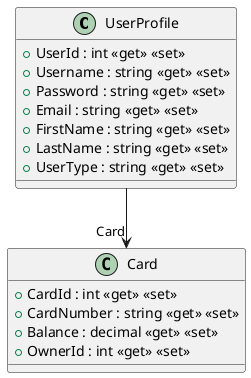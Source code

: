 @startuml
class UserProfile {
    + UserId : int <<get>> <<set>>
    + Username : string <<get>> <<set>>
    + Password : string <<get>> <<set>>
    + Email : string <<get>> <<set>>
    + FirstName : string <<get>> <<set>>
    + LastName : string <<get>> <<set>>
    + UserType : string <<get>> <<set>>
}
class Card {
    + CardId : int <<get>> <<set>>
    + CardNumber : string <<get>> <<set>>
    + Balance : decimal <<get>> <<set>>
    + OwnerId : int <<get>> <<set>>
}
UserProfile --> "Card" Card
@enduml

